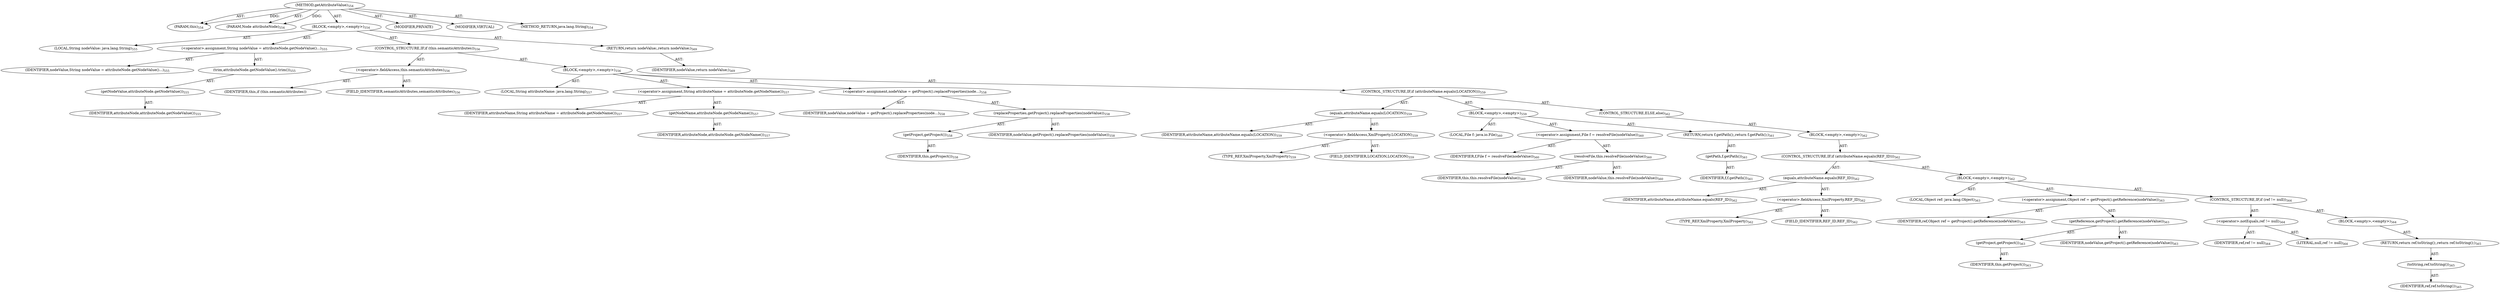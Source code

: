 digraph "getAttributeValue" {  
"111669149705" [label = <(METHOD,getAttributeValue)<SUB>554</SUB>> ]
"115964116997" [label = <(PARAM,this)<SUB>554</SUB>> ]
"115964117031" [label = <(PARAM,Node attributeNode)<SUB>554</SUB>> ]
"25769803840" [label = <(BLOCK,&lt;empty&gt;,&lt;empty&gt;)<SUB>554</SUB>> ]
"94489280546" [label = <(LOCAL,String nodeValue: java.lang.String)<SUB>555</SUB>> ]
"30064771344" [label = <(&lt;operator&gt;.assignment,String nodeValue = attributeNode.getNodeValue()...)<SUB>555</SUB>> ]
"68719477000" [label = <(IDENTIFIER,nodeValue,String nodeValue = attributeNode.getNodeValue()...)<SUB>555</SUB>> ]
"30064771345" [label = <(trim,attributeNode.getNodeValue().trim())<SUB>555</SUB>> ]
"30064771346" [label = <(getNodeValue,attributeNode.getNodeValue())<SUB>555</SUB>> ]
"68719477001" [label = <(IDENTIFIER,attributeNode,attributeNode.getNodeValue())<SUB>555</SUB>> ]
"47244640307" [label = <(CONTROL_STRUCTURE,IF,if (this.semanticAttributes))<SUB>556</SUB>> ]
"30064771347" [label = <(&lt;operator&gt;.fieldAccess,this.semanticAttributes)<SUB>556</SUB>> ]
"68719477002" [label = <(IDENTIFIER,this,if (this.semanticAttributes))> ]
"55834574895" [label = <(FIELD_IDENTIFIER,semanticAttributes,semanticAttributes)<SUB>556</SUB>> ]
"25769803841" [label = <(BLOCK,&lt;empty&gt;,&lt;empty&gt;)<SUB>556</SUB>> ]
"94489280547" [label = <(LOCAL,String attributeName: java.lang.String)<SUB>557</SUB>> ]
"30064771348" [label = <(&lt;operator&gt;.assignment,String attributeName = attributeNode.getNodeName())<SUB>557</SUB>> ]
"68719477003" [label = <(IDENTIFIER,attributeName,String attributeName = attributeNode.getNodeName())<SUB>557</SUB>> ]
"30064771349" [label = <(getNodeName,attributeNode.getNodeName())<SUB>557</SUB>> ]
"68719477004" [label = <(IDENTIFIER,attributeNode,attributeNode.getNodeName())<SUB>557</SUB>> ]
"30064771350" [label = <(&lt;operator&gt;.assignment,nodeValue = getProject().replaceProperties(node...)<SUB>558</SUB>> ]
"68719477005" [label = <(IDENTIFIER,nodeValue,nodeValue = getProject().replaceProperties(node...)<SUB>558</SUB>> ]
"30064771351" [label = <(replaceProperties,getProject().replaceProperties(nodeValue))<SUB>558</SUB>> ]
"30064771352" [label = <(getProject,getProject())<SUB>558</SUB>> ]
"68719476759" [label = <(IDENTIFIER,this,getProject())<SUB>558</SUB>> ]
"68719477006" [label = <(IDENTIFIER,nodeValue,getProject().replaceProperties(nodeValue))<SUB>558</SUB>> ]
"47244640308" [label = <(CONTROL_STRUCTURE,IF,if (attributeName.equals(LOCATION)))<SUB>559</SUB>> ]
"30064771353" [label = <(equals,attributeName.equals(LOCATION))<SUB>559</SUB>> ]
"68719477007" [label = <(IDENTIFIER,attributeName,attributeName.equals(LOCATION))<SUB>559</SUB>> ]
"30064771354" [label = <(&lt;operator&gt;.fieldAccess,XmlProperty.LOCATION)<SUB>559</SUB>> ]
"180388626448" [label = <(TYPE_REF,XmlProperty,XmlProperty)<SUB>559</SUB>> ]
"55834574896" [label = <(FIELD_IDENTIFIER,LOCATION,LOCATION)<SUB>559</SUB>> ]
"25769803842" [label = <(BLOCK,&lt;empty&gt;,&lt;empty&gt;)<SUB>559</SUB>> ]
"94489280548" [label = <(LOCAL,File f: java.io.File)<SUB>560</SUB>> ]
"30064771355" [label = <(&lt;operator&gt;.assignment,File f = resolveFile(nodeValue))<SUB>560</SUB>> ]
"68719477008" [label = <(IDENTIFIER,f,File f = resolveFile(nodeValue))<SUB>560</SUB>> ]
"30064771356" [label = <(resolveFile,this.resolveFile(nodeValue))<SUB>560</SUB>> ]
"68719476760" [label = <(IDENTIFIER,this,this.resolveFile(nodeValue))<SUB>560</SUB>> ]
"68719477009" [label = <(IDENTIFIER,nodeValue,this.resolveFile(nodeValue))<SUB>560</SUB>> ]
"146028888072" [label = <(RETURN,return f.getPath();,return f.getPath();)<SUB>561</SUB>> ]
"30064771357" [label = <(getPath,f.getPath())<SUB>561</SUB>> ]
"68719477010" [label = <(IDENTIFIER,f,f.getPath())<SUB>561</SUB>> ]
"47244640309" [label = <(CONTROL_STRUCTURE,ELSE,else)<SUB>562</SUB>> ]
"25769803843" [label = <(BLOCK,&lt;empty&gt;,&lt;empty&gt;)<SUB>562</SUB>> ]
"47244640310" [label = <(CONTROL_STRUCTURE,IF,if (attributeName.equals(REF_ID)))<SUB>562</SUB>> ]
"30064771358" [label = <(equals,attributeName.equals(REF_ID))<SUB>562</SUB>> ]
"68719477011" [label = <(IDENTIFIER,attributeName,attributeName.equals(REF_ID))<SUB>562</SUB>> ]
"30064771359" [label = <(&lt;operator&gt;.fieldAccess,XmlProperty.REF_ID)<SUB>562</SUB>> ]
"180388626449" [label = <(TYPE_REF,XmlProperty,XmlProperty)<SUB>562</SUB>> ]
"55834574897" [label = <(FIELD_IDENTIFIER,REF_ID,REF_ID)<SUB>562</SUB>> ]
"25769803844" [label = <(BLOCK,&lt;empty&gt;,&lt;empty&gt;)<SUB>562</SUB>> ]
"94489280549" [label = <(LOCAL,Object ref: java.lang.Object)<SUB>563</SUB>> ]
"30064771360" [label = <(&lt;operator&gt;.assignment,Object ref = getProject().getReference(nodeValue))<SUB>563</SUB>> ]
"68719477012" [label = <(IDENTIFIER,ref,Object ref = getProject().getReference(nodeValue))<SUB>563</SUB>> ]
"30064771361" [label = <(getReference,getProject().getReference(nodeValue))<SUB>563</SUB>> ]
"30064771362" [label = <(getProject,getProject())<SUB>563</SUB>> ]
"68719476761" [label = <(IDENTIFIER,this,getProject())<SUB>563</SUB>> ]
"68719477013" [label = <(IDENTIFIER,nodeValue,getProject().getReference(nodeValue))<SUB>563</SUB>> ]
"47244640311" [label = <(CONTROL_STRUCTURE,IF,if (ref != null))<SUB>564</SUB>> ]
"30064771363" [label = <(&lt;operator&gt;.notEquals,ref != null)<SUB>564</SUB>> ]
"68719477014" [label = <(IDENTIFIER,ref,ref != null)<SUB>564</SUB>> ]
"90194313270" [label = <(LITERAL,null,ref != null)<SUB>564</SUB>> ]
"25769803845" [label = <(BLOCK,&lt;empty&gt;,&lt;empty&gt;)<SUB>564</SUB>> ]
"146028888073" [label = <(RETURN,return ref.toString();,return ref.toString();)<SUB>565</SUB>> ]
"30064771364" [label = <(toString,ref.toString())<SUB>565</SUB>> ]
"68719477015" [label = <(IDENTIFIER,ref,ref.toString())<SUB>565</SUB>> ]
"146028888074" [label = <(RETURN,return nodeValue;,return nodeValue;)<SUB>569</SUB>> ]
"68719477016" [label = <(IDENTIFIER,nodeValue,return nodeValue;)<SUB>569</SUB>> ]
"133143986217" [label = <(MODIFIER,PRIVATE)> ]
"133143986218" [label = <(MODIFIER,VIRTUAL)> ]
"128849018889" [label = <(METHOD_RETURN,java.lang.String)<SUB>554</SUB>> ]
  "111669149705" -> "115964116997"  [ label = "AST: "] 
  "111669149705" -> "115964117031"  [ label = "AST: "] 
  "111669149705" -> "25769803840"  [ label = "AST: "] 
  "111669149705" -> "133143986217"  [ label = "AST: "] 
  "111669149705" -> "133143986218"  [ label = "AST: "] 
  "111669149705" -> "128849018889"  [ label = "AST: "] 
  "25769803840" -> "94489280546"  [ label = "AST: "] 
  "25769803840" -> "30064771344"  [ label = "AST: "] 
  "25769803840" -> "47244640307"  [ label = "AST: "] 
  "25769803840" -> "146028888074"  [ label = "AST: "] 
  "30064771344" -> "68719477000"  [ label = "AST: "] 
  "30064771344" -> "30064771345"  [ label = "AST: "] 
  "30064771345" -> "30064771346"  [ label = "AST: "] 
  "30064771346" -> "68719477001"  [ label = "AST: "] 
  "47244640307" -> "30064771347"  [ label = "AST: "] 
  "47244640307" -> "25769803841"  [ label = "AST: "] 
  "30064771347" -> "68719477002"  [ label = "AST: "] 
  "30064771347" -> "55834574895"  [ label = "AST: "] 
  "25769803841" -> "94489280547"  [ label = "AST: "] 
  "25769803841" -> "30064771348"  [ label = "AST: "] 
  "25769803841" -> "30064771350"  [ label = "AST: "] 
  "25769803841" -> "47244640308"  [ label = "AST: "] 
  "30064771348" -> "68719477003"  [ label = "AST: "] 
  "30064771348" -> "30064771349"  [ label = "AST: "] 
  "30064771349" -> "68719477004"  [ label = "AST: "] 
  "30064771350" -> "68719477005"  [ label = "AST: "] 
  "30064771350" -> "30064771351"  [ label = "AST: "] 
  "30064771351" -> "30064771352"  [ label = "AST: "] 
  "30064771351" -> "68719477006"  [ label = "AST: "] 
  "30064771352" -> "68719476759"  [ label = "AST: "] 
  "47244640308" -> "30064771353"  [ label = "AST: "] 
  "47244640308" -> "25769803842"  [ label = "AST: "] 
  "47244640308" -> "47244640309"  [ label = "AST: "] 
  "30064771353" -> "68719477007"  [ label = "AST: "] 
  "30064771353" -> "30064771354"  [ label = "AST: "] 
  "30064771354" -> "180388626448"  [ label = "AST: "] 
  "30064771354" -> "55834574896"  [ label = "AST: "] 
  "25769803842" -> "94489280548"  [ label = "AST: "] 
  "25769803842" -> "30064771355"  [ label = "AST: "] 
  "25769803842" -> "146028888072"  [ label = "AST: "] 
  "30064771355" -> "68719477008"  [ label = "AST: "] 
  "30064771355" -> "30064771356"  [ label = "AST: "] 
  "30064771356" -> "68719476760"  [ label = "AST: "] 
  "30064771356" -> "68719477009"  [ label = "AST: "] 
  "146028888072" -> "30064771357"  [ label = "AST: "] 
  "30064771357" -> "68719477010"  [ label = "AST: "] 
  "47244640309" -> "25769803843"  [ label = "AST: "] 
  "25769803843" -> "47244640310"  [ label = "AST: "] 
  "47244640310" -> "30064771358"  [ label = "AST: "] 
  "47244640310" -> "25769803844"  [ label = "AST: "] 
  "30064771358" -> "68719477011"  [ label = "AST: "] 
  "30064771358" -> "30064771359"  [ label = "AST: "] 
  "30064771359" -> "180388626449"  [ label = "AST: "] 
  "30064771359" -> "55834574897"  [ label = "AST: "] 
  "25769803844" -> "94489280549"  [ label = "AST: "] 
  "25769803844" -> "30064771360"  [ label = "AST: "] 
  "25769803844" -> "47244640311"  [ label = "AST: "] 
  "30064771360" -> "68719477012"  [ label = "AST: "] 
  "30064771360" -> "30064771361"  [ label = "AST: "] 
  "30064771361" -> "30064771362"  [ label = "AST: "] 
  "30064771361" -> "68719477013"  [ label = "AST: "] 
  "30064771362" -> "68719476761"  [ label = "AST: "] 
  "47244640311" -> "30064771363"  [ label = "AST: "] 
  "47244640311" -> "25769803845"  [ label = "AST: "] 
  "30064771363" -> "68719477014"  [ label = "AST: "] 
  "30064771363" -> "90194313270"  [ label = "AST: "] 
  "25769803845" -> "146028888073"  [ label = "AST: "] 
  "146028888073" -> "30064771364"  [ label = "AST: "] 
  "30064771364" -> "68719477015"  [ label = "AST: "] 
  "146028888074" -> "68719477016"  [ label = "AST: "] 
  "111669149705" -> "115964116997"  [ label = "DDG: "] 
  "111669149705" -> "115964117031"  [ label = "DDG: "] 
}

